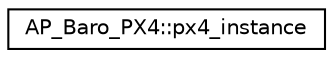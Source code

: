 digraph "Graphical Class Hierarchy"
{
 // INTERACTIVE_SVG=YES
  edge [fontname="Helvetica",fontsize="10",labelfontname="Helvetica",labelfontsize="10"];
  node [fontname="Helvetica",fontsize="10",shape=record];
  rankdir="LR";
  Node1 [label="AP_Baro_PX4::px4_instance",height=0.2,width=0.4,color="black", fillcolor="white", style="filled",URL="$structAP__Baro__PX4_1_1px4__instance.html"];
}
